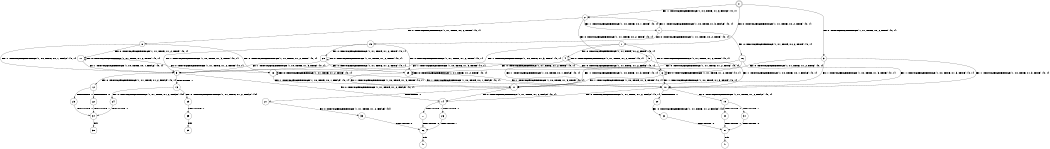 digraph BCG {
size = "7, 10.5";
center = TRUE;
node [shape = circle];
0 [peripheries = 2];
0 -> 1 [label = "EX !0 !ATOMIC_EXCH_BRANCH (1, +1, TRUE, +0, 2, TRUE) !{0, 1}"];
0 -> 2 [label = "EX !1 !ATOMIC_EXCH_BRANCH (1, +0, TRUE, +1, 3, FALSE) !{0, 1}"];
0 -> 3 [label = "EX !0 !ATOMIC_EXCH_BRANCH (1, +1, TRUE, +0, 2, TRUE) !{0, 1}"];
1 -> 4 [label = "EX !0 !ATOMIC_EXCH_BRANCH (1, +1, TRUE, +1, 2, TRUE) !{0, 1}"];
1 -> 5 [label = "EX !1 !ATOMIC_EXCH_BRANCH (1, +0, TRUE, +1, 3, TRUE) !{0, 1}"];
1 -> 6 [label = "EX !0 !ATOMIC_EXCH_BRANCH (1, +1, TRUE, +1, 2, TRUE) !{0, 1}"];
2 -> 7 [label = "EX !1 !ATOMIC_EXCH_BRANCH (1, +0, TRUE, +0, 1, TRUE) !{0, 1}"];
2 -> 8 [label = "EX !0 !ATOMIC_EXCH_BRANCH (1, +1, TRUE, +0, 2, TRUE) !{0, 1}"];
2 -> 9 [label = "EX !0 !ATOMIC_EXCH_BRANCH (1, +1, TRUE, +0, 2, TRUE) !{0, 1}"];
3 -> 10 [label = "EX !1 !ATOMIC_EXCH_BRANCH (1, +0, TRUE, +1, 3, TRUE) !{0, 1}"];
3 -> 6 [label = "EX !0 !ATOMIC_EXCH_BRANCH (1, +1, TRUE, +1, 2, TRUE) !{0, 1}"];
3 -> 11 [label = "EX !1 !ATOMIC_EXCH_BRANCH (1, +0, TRUE, +1, 3, TRUE) !{0, 1}"];
4 -> 4 [label = "EX !0 !ATOMIC_EXCH_BRANCH (1, +1, TRUE, +1, 2, TRUE) !{0, 1}"];
4 -> 5 [label = "EX !1 !ATOMIC_EXCH_BRANCH (1, +0, TRUE, +1, 3, TRUE) !{0, 1}"];
4 -> 6 [label = "EX !0 !ATOMIC_EXCH_BRANCH (1, +1, TRUE, +1, 2, TRUE) !{0, 1}"];
5 -> 12 [label = "EX !0 !ATOMIC_EXCH_BRANCH (1, +1, TRUE, +1, 2, FALSE) !{0, 1}"];
5 -> 13 [label = "TERMINATE !1"];
5 -> 14 [label = "EX !0 !ATOMIC_EXCH_BRANCH (1, +1, TRUE, +1, 2, FALSE) !{0, 1}"];
6 -> 10 [label = "EX !1 !ATOMIC_EXCH_BRANCH (1, +0, TRUE, +1, 3, TRUE) !{0, 1}"];
6 -> 6 [label = "EX !0 !ATOMIC_EXCH_BRANCH (1, +1, TRUE, +1, 2, TRUE) !{0, 1}"];
6 -> 11 [label = "EX !1 !ATOMIC_EXCH_BRANCH (1, +0, TRUE, +1, 3, TRUE) !{0, 1}"];
7 -> 2 [label = "EX !1 !ATOMIC_EXCH_BRANCH (1, +0, TRUE, +1, 3, FALSE) !{0, 1}"];
7 -> 15 [label = "EX !0 !ATOMIC_EXCH_BRANCH (1, +1, TRUE, +0, 2, TRUE) !{0, 1}"];
7 -> 16 [label = "EX !0 !ATOMIC_EXCH_BRANCH (1, +1, TRUE, +0, 2, TRUE) !{0, 1}"];
8 -> 17 [label = "EX !0 !ATOMIC_EXCH_BRANCH (1, +1, TRUE, +1, 2, TRUE) !{0, 1}"];
8 -> 5 [label = "EX !1 !ATOMIC_EXCH_BRANCH (1, +0, TRUE, +0, 1, FALSE) !{0, 1}"];
8 -> 18 [label = "EX !0 !ATOMIC_EXCH_BRANCH (1, +1, TRUE, +1, 2, TRUE) !{0, 1}"];
9 -> 10 [label = "EX !1 !ATOMIC_EXCH_BRANCH (1, +0, TRUE, +0, 1, FALSE) !{0, 1}"];
9 -> 18 [label = "EX !0 !ATOMIC_EXCH_BRANCH (1, +1, TRUE, +1, 2, TRUE) !{0, 1}"];
9 -> 11 [label = "EX !1 !ATOMIC_EXCH_BRANCH (1, +0, TRUE, +0, 1, FALSE) !{0, 1}"];
10 -> 19 [label = "EX !0 !ATOMIC_EXCH_BRANCH (1, +1, TRUE, +1, 2, FALSE) !{0, 1}"];
10 -> 20 [label = "TERMINATE !1"];
10 -> 14 [label = "EX !0 !ATOMIC_EXCH_BRANCH (1, +1, TRUE, +1, 2, FALSE) !{0, 1}"];
11 -> 14 [label = "EX !0 !ATOMIC_EXCH_BRANCH (1, +1, TRUE, +1, 2, FALSE) !{0, 1}"];
11 -> 21 [label = "TERMINATE !1"];
12 -> 22 [label = "TERMINATE !0"];
12 -> 23 [label = "TERMINATE !1"];
13 -> 24 [label = "EX !0 !ATOMIC_EXCH_BRANCH (1, +1, TRUE, +1, 2, FALSE) !{0}"];
13 -> 25 [label = "EX !0 !ATOMIC_EXCH_BRANCH (1, +1, TRUE, +1, 2, FALSE) !{0}"];
14 -> 26 [label = "TERMINATE !0"];
14 -> 27 [label = "TERMINATE !1"];
15 -> 28 [label = "EX !0 !ATOMIC_EXCH_BRANCH (1, +1, TRUE, +1, 2, TRUE) !{0, 1}"];
15 -> 5 [label = "EX !1 !ATOMIC_EXCH_BRANCH (1, +0, TRUE, +1, 3, TRUE) !{0, 1}"];
15 -> 29 [label = "EX !0 !ATOMIC_EXCH_BRANCH (1, +1, TRUE, +1, 2, TRUE) !{0, 1}"];
16 -> 10 [label = "EX !1 !ATOMIC_EXCH_BRANCH (1, +0, TRUE, +1, 3, TRUE) !{0, 1}"];
16 -> 29 [label = "EX !0 !ATOMIC_EXCH_BRANCH (1, +1, TRUE, +1, 2, TRUE) !{0, 1}"];
16 -> 11 [label = "EX !1 !ATOMIC_EXCH_BRANCH (1, +0, TRUE, +1, 3, TRUE) !{0, 1}"];
17 -> 17 [label = "EX !0 !ATOMIC_EXCH_BRANCH (1, +1, TRUE, +1, 2, TRUE) !{0, 1}"];
17 -> 5 [label = "EX !1 !ATOMIC_EXCH_BRANCH (1, +0, TRUE, +0, 1, FALSE) !{0, 1}"];
17 -> 18 [label = "EX !0 !ATOMIC_EXCH_BRANCH (1, +1, TRUE, +1, 2, TRUE) !{0, 1}"];
18 -> 10 [label = "EX !1 !ATOMIC_EXCH_BRANCH (1, +0, TRUE, +0, 1, FALSE) !{0, 1}"];
18 -> 18 [label = "EX !0 !ATOMIC_EXCH_BRANCH (1, +1, TRUE, +1, 2, TRUE) !{0, 1}"];
18 -> 11 [label = "EX !1 !ATOMIC_EXCH_BRANCH (1, +0, TRUE, +0, 1, FALSE) !{0, 1}"];
19 -> 30 [label = "TERMINATE !0"];
19 -> 31 [label = "TERMINATE !1"];
20 -> 32 [label = "EX !0 !ATOMIC_EXCH_BRANCH (1, +1, TRUE, +1, 2, FALSE) !{0}"];
21 -> 33 [label = "EX !0 !ATOMIC_EXCH_BRANCH (1, +1, TRUE, +1, 2, FALSE) !{0}"];
22 -> 34 [label = "TERMINATE !1"];
23 -> 34 [label = "TERMINATE !0"];
24 -> 34 [label = "TERMINATE !0"];
25 -> 35 [label = "TERMINATE !0"];
26 -> 36 [label = "TERMINATE !1"];
27 -> 36 [label = "TERMINATE !0"];
28 -> 28 [label = "EX !0 !ATOMIC_EXCH_BRANCH (1, +1, TRUE, +1, 2, TRUE) !{0, 1}"];
28 -> 5 [label = "EX !1 !ATOMIC_EXCH_BRANCH (1, +0, TRUE, +1, 3, TRUE) !{0, 1}"];
28 -> 29 [label = "EX !0 !ATOMIC_EXCH_BRANCH (1, +1, TRUE, +1, 2, TRUE) !{0, 1}"];
29 -> 10 [label = "EX !1 !ATOMIC_EXCH_BRANCH (1, +0, TRUE, +1, 3, TRUE) !{0, 1}"];
29 -> 29 [label = "EX !0 !ATOMIC_EXCH_BRANCH (1, +1, TRUE, +1, 2, TRUE) !{0, 1}"];
29 -> 11 [label = "EX !1 !ATOMIC_EXCH_BRANCH (1, +0, TRUE, +1, 3, TRUE) !{0, 1}"];
30 -> 37 [label = "TERMINATE !1"];
31 -> 37 [label = "TERMINATE !0"];
32 -> 37 [label = "TERMINATE !0"];
33 -> 36 [label = "TERMINATE !0"];
34 -> 38 [label = "exit"];
35 -> 39 [label = "exit"];
36 -> 40 [label = "exit"];
37 -> 41 [label = "exit"];
}
